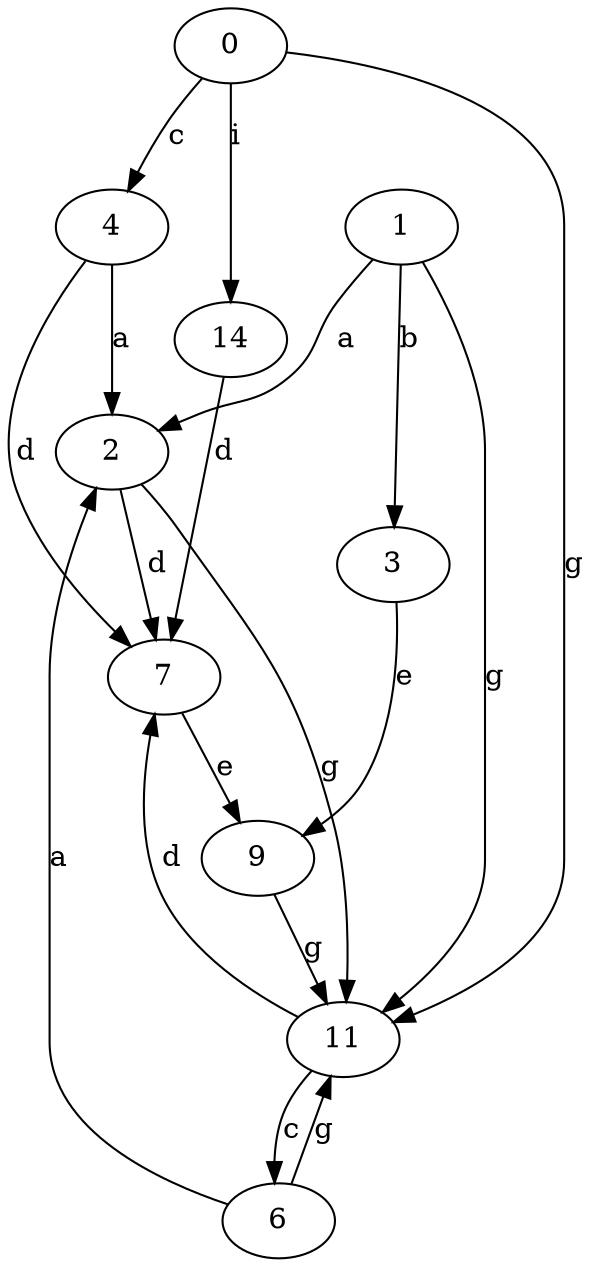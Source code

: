 strict digraph  {
0;
1;
2;
3;
4;
6;
7;
9;
11;
14;
0 -> 4  [label=c];
0 -> 11  [label=g];
0 -> 14  [label=i];
1 -> 2  [label=a];
1 -> 3  [label=b];
1 -> 11  [label=g];
2 -> 7  [label=d];
2 -> 11  [label=g];
3 -> 9  [label=e];
4 -> 2  [label=a];
4 -> 7  [label=d];
6 -> 2  [label=a];
6 -> 11  [label=g];
7 -> 9  [label=e];
9 -> 11  [label=g];
11 -> 6  [label=c];
11 -> 7  [label=d];
14 -> 7  [label=d];
}
